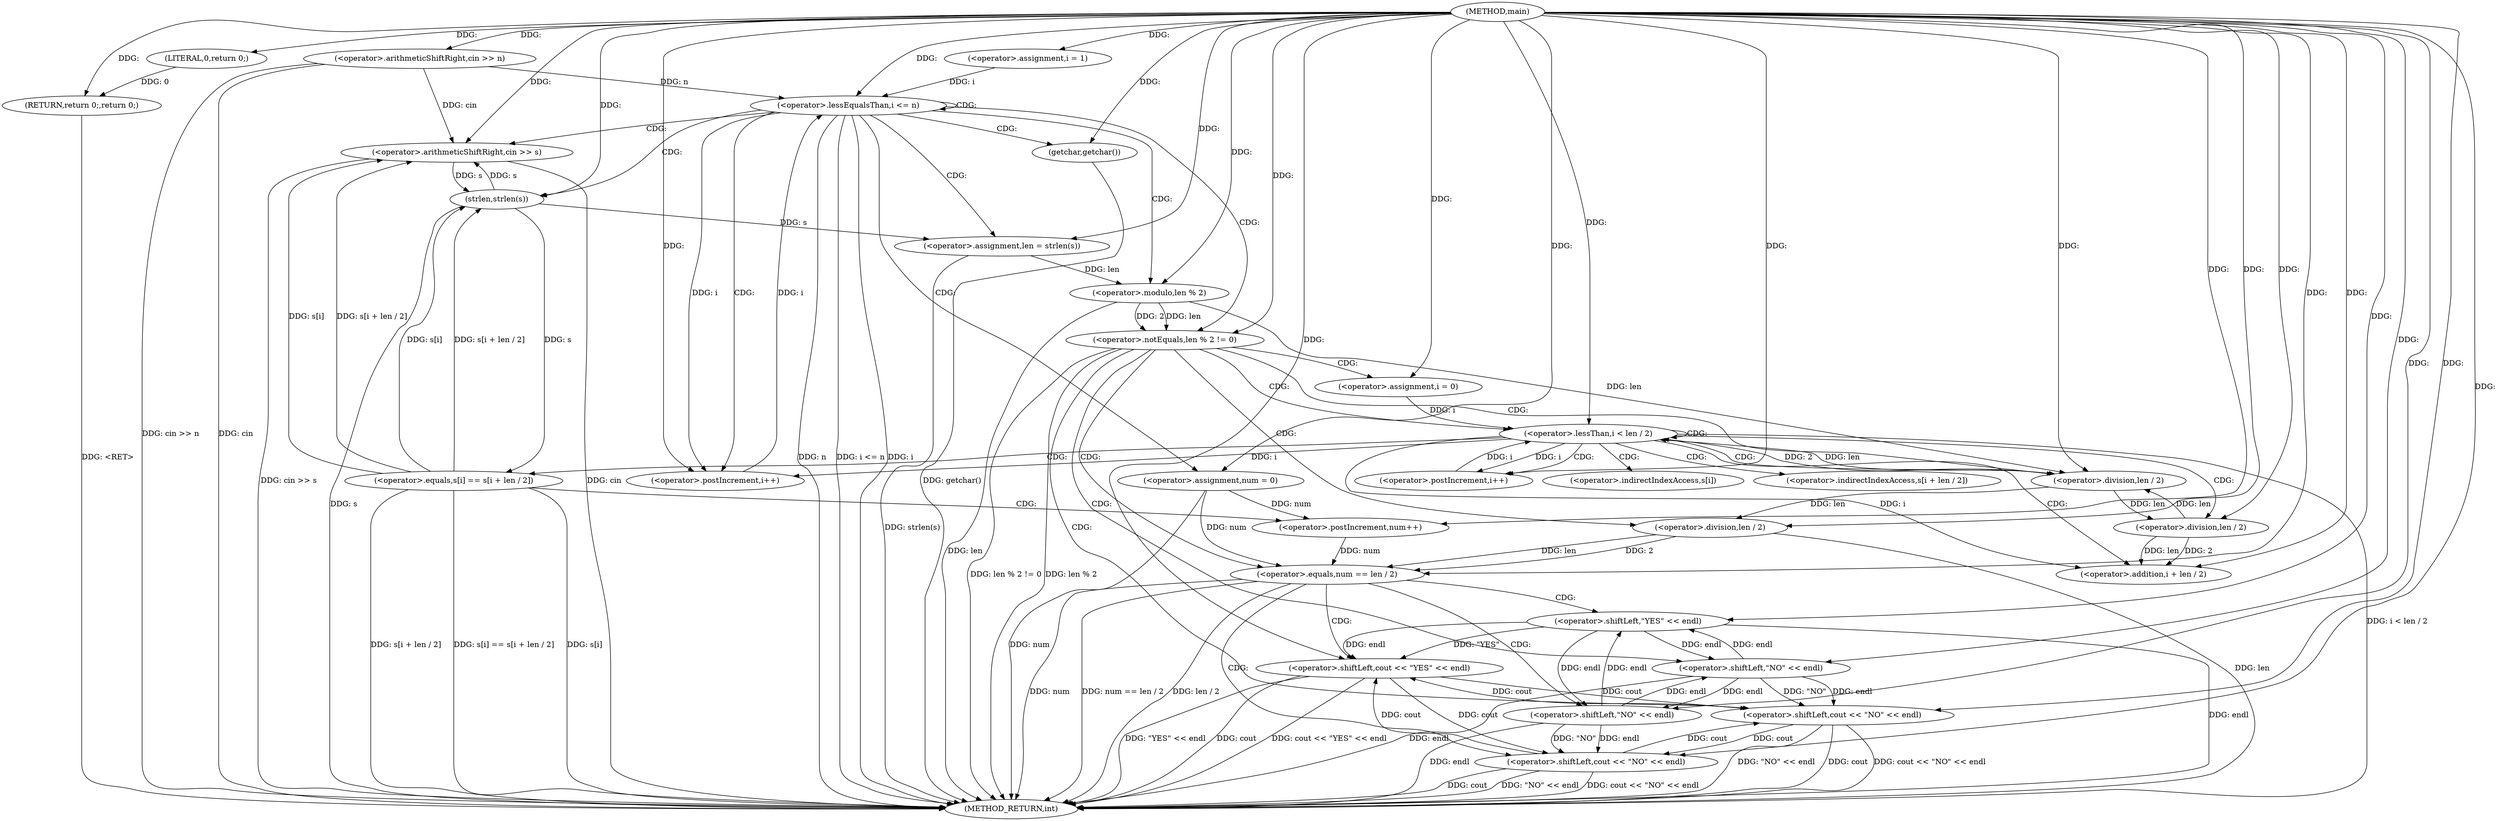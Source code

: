 digraph "main" {  
"1000101" [label = "(METHOD,main)" ]
"1000191" [label = "(METHOD_RETURN,int)" ]
"1000105" [label = "(<operator>.arithmeticShiftRight,cin >> n)" ]
"1000189" [label = "(RETURN,return 0;,return 0;)" ]
"1000110" [label = "(<operator>.assignment,i = 1)" ]
"1000113" [label = "(<operator>.lessEqualsThan,i <= n)" ]
"1000116" [label = "(<operator>.postIncrement,i++)" ]
"1000190" [label = "(LITERAL,0,return 0;)" ]
"1000119" [label = "(<operator>.arithmeticShiftRight,cin >> s)" ]
"1000122" [label = "(getchar,getchar())" ]
"1000124" [label = "(<operator>.assignment,num = 0)" ]
"1000128" [label = "(<operator>.assignment,len = strlen(s))" ]
"1000133" [label = "(<operator>.notEquals,len % 2 != 0)" ]
"1000138" [label = "(<operator>.shiftLeft,cout << \"NO\" << endl)" ]
"1000130" [label = "(strlen,strlen(s))" ]
"1000134" [label = "(<operator>.modulo,len % 2)" ]
"1000140" [label = "(<operator>.shiftLeft,\"NO\" << endl)" ]
"1000147" [label = "(<operator>.assignment,i = 0)" ]
"1000150" [label = "(<operator>.lessThan,i < len / 2)" ]
"1000155" [label = "(<operator>.postIncrement,i++)" ]
"1000173" [label = "(<operator>.equals,num == len / 2)" ]
"1000178" [label = "(<operator>.shiftLeft,cout << \"YES\" << endl)" ]
"1000184" [label = "(<operator>.shiftLeft,cout << \"NO\" << endl)" ]
"1000152" [label = "(<operator>.division,len / 2)" ]
"1000159" [label = "(<operator>.equals,s[i] == s[i + len / 2])" ]
"1000170" [label = "(<operator>.postIncrement,num++)" ]
"1000175" [label = "(<operator>.division,len / 2)" ]
"1000180" [label = "(<operator>.shiftLeft,\"YES\" << endl)" ]
"1000186" [label = "(<operator>.shiftLeft,\"NO\" << endl)" ]
"1000165" [label = "(<operator>.addition,i + len / 2)" ]
"1000167" [label = "(<operator>.division,len / 2)" ]
"1000160" [label = "(<operator>.indirectIndexAccess,s[i])" ]
"1000163" [label = "(<operator>.indirectIndexAccess,s[i + len / 2])" ]
  "1000105" -> "1000191"  [ label = "DDG: cin"] 
  "1000105" -> "1000191"  [ label = "DDG: cin >> n"] 
  "1000113" -> "1000191"  [ label = "DDG: i"] 
  "1000113" -> "1000191"  [ label = "DDG: n"] 
  "1000113" -> "1000191"  [ label = "DDG: i <= n"] 
  "1000119" -> "1000191"  [ label = "DDG: cin"] 
  "1000119" -> "1000191"  [ label = "DDG: cin >> s"] 
  "1000122" -> "1000191"  [ label = "DDG: getchar()"] 
  "1000124" -> "1000191"  [ label = "DDG: num"] 
  "1000130" -> "1000191"  [ label = "DDG: s"] 
  "1000128" -> "1000191"  [ label = "DDG: strlen(s)"] 
  "1000134" -> "1000191"  [ label = "DDG: len"] 
  "1000133" -> "1000191"  [ label = "DDG: len % 2"] 
  "1000133" -> "1000191"  [ label = "DDG: len % 2 != 0"] 
  "1000150" -> "1000191"  [ label = "DDG: i < len / 2"] 
  "1000173" -> "1000191"  [ label = "DDG: num"] 
  "1000175" -> "1000191"  [ label = "DDG: len"] 
  "1000173" -> "1000191"  [ label = "DDG: len / 2"] 
  "1000173" -> "1000191"  [ label = "DDG: num == len / 2"] 
  "1000184" -> "1000191"  [ label = "DDG: cout"] 
  "1000186" -> "1000191"  [ label = "DDG: endl"] 
  "1000184" -> "1000191"  [ label = "DDG: \"NO\" << endl"] 
  "1000184" -> "1000191"  [ label = "DDG: cout << \"NO\" << endl"] 
  "1000178" -> "1000191"  [ label = "DDG: cout"] 
  "1000180" -> "1000191"  [ label = "DDG: endl"] 
  "1000178" -> "1000191"  [ label = "DDG: \"YES\" << endl"] 
  "1000178" -> "1000191"  [ label = "DDG: cout << \"YES\" << endl"] 
  "1000159" -> "1000191"  [ label = "DDG: s[i]"] 
  "1000159" -> "1000191"  [ label = "DDG: s[i + len / 2]"] 
  "1000159" -> "1000191"  [ label = "DDG: s[i] == s[i + len / 2]"] 
  "1000138" -> "1000191"  [ label = "DDG: cout"] 
  "1000140" -> "1000191"  [ label = "DDG: endl"] 
  "1000138" -> "1000191"  [ label = "DDG: \"NO\" << endl"] 
  "1000138" -> "1000191"  [ label = "DDG: cout << \"NO\" << endl"] 
  "1000189" -> "1000191"  [ label = "DDG: <RET>"] 
  "1000190" -> "1000189"  [ label = "DDG: 0"] 
  "1000101" -> "1000189"  [ label = "DDG: "] 
  "1000101" -> "1000105"  [ label = "DDG: "] 
  "1000101" -> "1000110"  [ label = "DDG: "] 
  "1000101" -> "1000190"  [ label = "DDG: "] 
  "1000110" -> "1000113"  [ label = "DDG: i"] 
  "1000116" -> "1000113"  [ label = "DDG: i"] 
  "1000101" -> "1000113"  [ label = "DDG: "] 
  "1000105" -> "1000113"  [ label = "DDG: n"] 
  "1000113" -> "1000116"  [ label = "DDG: i"] 
  "1000150" -> "1000116"  [ label = "DDG: i"] 
  "1000101" -> "1000116"  [ label = "DDG: "] 
  "1000101" -> "1000122"  [ label = "DDG: "] 
  "1000101" -> "1000124"  [ label = "DDG: "] 
  "1000130" -> "1000128"  [ label = "DDG: s"] 
  "1000105" -> "1000119"  [ label = "DDG: cin"] 
  "1000101" -> "1000119"  [ label = "DDG: "] 
  "1000130" -> "1000119"  [ label = "DDG: s"] 
  "1000159" -> "1000119"  [ label = "DDG: s[i]"] 
  "1000159" -> "1000119"  [ label = "DDG: s[i + len / 2]"] 
  "1000101" -> "1000128"  [ label = "DDG: "] 
  "1000119" -> "1000130"  [ label = "DDG: s"] 
  "1000159" -> "1000130"  [ label = "DDG: s[i]"] 
  "1000159" -> "1000130"  [ label = "DDG: s[i + len / 2]"] 
  "1000101" -> "1000130"  [ label = "DDG: "] 
  "1000134" -> "1000133"  [ label = "DDG: 2"] 
  "1000134" -> "1000133"  [ label = "DDG: len"] 
  "1000101" -> "1000133"  [ label = "DDG: "] 
  "1000184" -> "1000138"  [ label = "DDG: cout"] 
  "1000178" -> "1000138"  [ label = "DDG: cout"] 
  "1000101" -> "1000138"  [ label = "DDG: "] 
  "1000140" -> "1000138"  [ label = "DDG: endl"] 
  "1000140" -> "1000138"  [ label = "DDG: \"NO\""] 
  "1000128" -> "1000134"  [ label = "DDG: len"] 
  "1000101" -> "1000134"  [ label = "DDG: "] 
  "1000101" -> "1000140"  [ label = "DDG: "] 
  "1000186" -> "1000140"  [ label = "DDG: endl"] 
  "1000180" -> "1000140"  [ label = "DDG: endl"] 
  "1000101" -> "1000147"  [ label = "DDG: "] 
  "1000147" -> "1000150"  [ label = "DDG: i"] 
  "1000155" -> "1000150"  [ label = "DDG: i"] 
  "1000101" -> "1000150"  [ label = "DDG: "] 
  "1000152" -> "1000150"  [ label = "DDG: 2"] 
  "1000152" -> "1000150"  [ label = "DDG: len"] 
  "1000101" -> "1000155"  [ label = "DDG: "] 
  "1000150" -> "1000155"  [ label = "DDG: i"] 
  "1000124" -> "1000173"  [ label = "DDG: num"] 
  "1000170" -> "1000173"  [ label = "DDG: num"] 
  "1000101" -> "1000173"  [ label = "DDG: "] 
  "1000175" -> "1000173"  [ label = "DDG: len"] 
  "1000175" -> "1000173"  [ label = "DDG: 2"] 
  "1000184" -> "1000178"  [ label = "DDG: cout"] 
  "1000138" -> "1000178"  [ label = "DDG: cout"] 
  "1000101" -> "1000178"  [ label = "DDG: "] 
  "1000180" -> "1000178"  [ label = "DDG: endl"] 
  "1000180" -> "1000178"  [ label = "DDG: \"YES\""] 
  "1000134" -> "1000152"  [ label = "DDG: len"] 
  "1000167" -> "1000152"  [ label = "DDG: len"] 
  "1000101" -> "1000152"  [ label = "DDG: "] 
  "1000152" -> "1000175"  [ label = "DDG: len"] 
  "1000101" -> "1000175"  [ label = "DDG: "] 
  "1000101" -> "1000180"  [ label = "DDG: "] 
  "1000186" -> "1000180"  [ label = "DDG: endl"] 
  "1000140" -> "1000180"  [ label = "DDG: endl"] 
  "1000178" -> "1000184"  [ label = "DDG: cout"] 
  "1000138" -> "1000184"  [ label = "DDG: cout"] 
  "1000101" -> "1000184"  [ label = "DDG: "] 
  "1000186" -> "1000184"  [ label = "DDG: endl"] 
  "1000186" -> "1000184"  [ label = "DDG: \"NO\""] 
  "1000130" -> "1000159"  [ label = "DDG: s"] 
  "1000124" -> "1000170"  [ label = "DDG: num"] 
  "1000101" -> "1000170"  [ label = "DDG: "] 
  "1000101" -> "1000186"  [ label = "DDG: "] 
  "1000180" -> "1000186"  [ label = "DDG: endl"] 
  "1000140" -> "1000186"  [ label = "DDG: endl"] 
  "1000150" -> "1000165"  [ label = "DDG: i"] 
  "1000101" -> "1000165"  [ label = "DDG: "] 
  "1000167" -> "1000165"  [ label = "DDG: len"] 
  "1000167" -> "1000165"  [ label = "DDG: 2"] 
  "1000152" -> "1000167"  [ label = "DDG: len"] 
  "1000101" -> "1000167"  [ label = "DDG: "] 
  "1000113" -> "1000128"  [ label = "CDG: "] 
  "1000113" -> "1000119"  [ label = "CDG: "] 
  "1000113" -> "1000133"  [ label = "CDG: "] 
  "1000113" -> "1000122"  [ label = "CDG: "] 
  "1000113" -> "1000116"  [ label = "CDG: "] 
  "1000113" -> "1000113"  [ label = "CDG: "] 
  "1000113" -> "1000124"  [ label = "CDG: "] 
  "1000113" -> "1000130"  [ label = "CDG: "] 
  "1000113" -> "1000134"  [ label = "CDG: "] 
  "1000133" -> "1000152"  [ label = "CDG: "] 
  "1000133" -> "1000150"  [ label = "CDG: "] 
  "1000133" -> "1000173"  [ label = "CDG: "] 
  "1000133" -> "1000175"  [ label = "CDG: "] 
  "1000133" -> "1000147"  [ label = "CDG: "] 
  "1000133" -> "1000140"  [ label = "CDG: "] 
  "1000133" -> "1000138"  [ label = "CDG: "] 
  "1000150" -> "1000152"  [ label = "CDG: "] 
  "1000150" -> "1000150"  [ label = "CDG: "] 
  "1000150" -> "1000165"  [ label = "CDG: "] 
  "1000150" -> "1000163"  [ label = "CDG: "] 
  "1000150" -> "1000159"  [ label = "CDG: "] 
  "1000150" -> "1000167"  [ label = "CDG: "] 
  "1000150" -> "1000155"  [ label = "CDG: "] 
  "1000150" -> "1000160"  [ label = "CDG: "] 
  "1000173" -> "1000186"  [ label = "CDG: "] 
  "1000173" -> "1000180"  [ label = "CDG: "] 
  "1000173" -> "1000178"  [ label = "CDG: "] 
  "1000173" -> "1000184"  [ label = "CDG: "] 
  "1000159" -> "1000170"  [ label = "CDG: "] 
}
